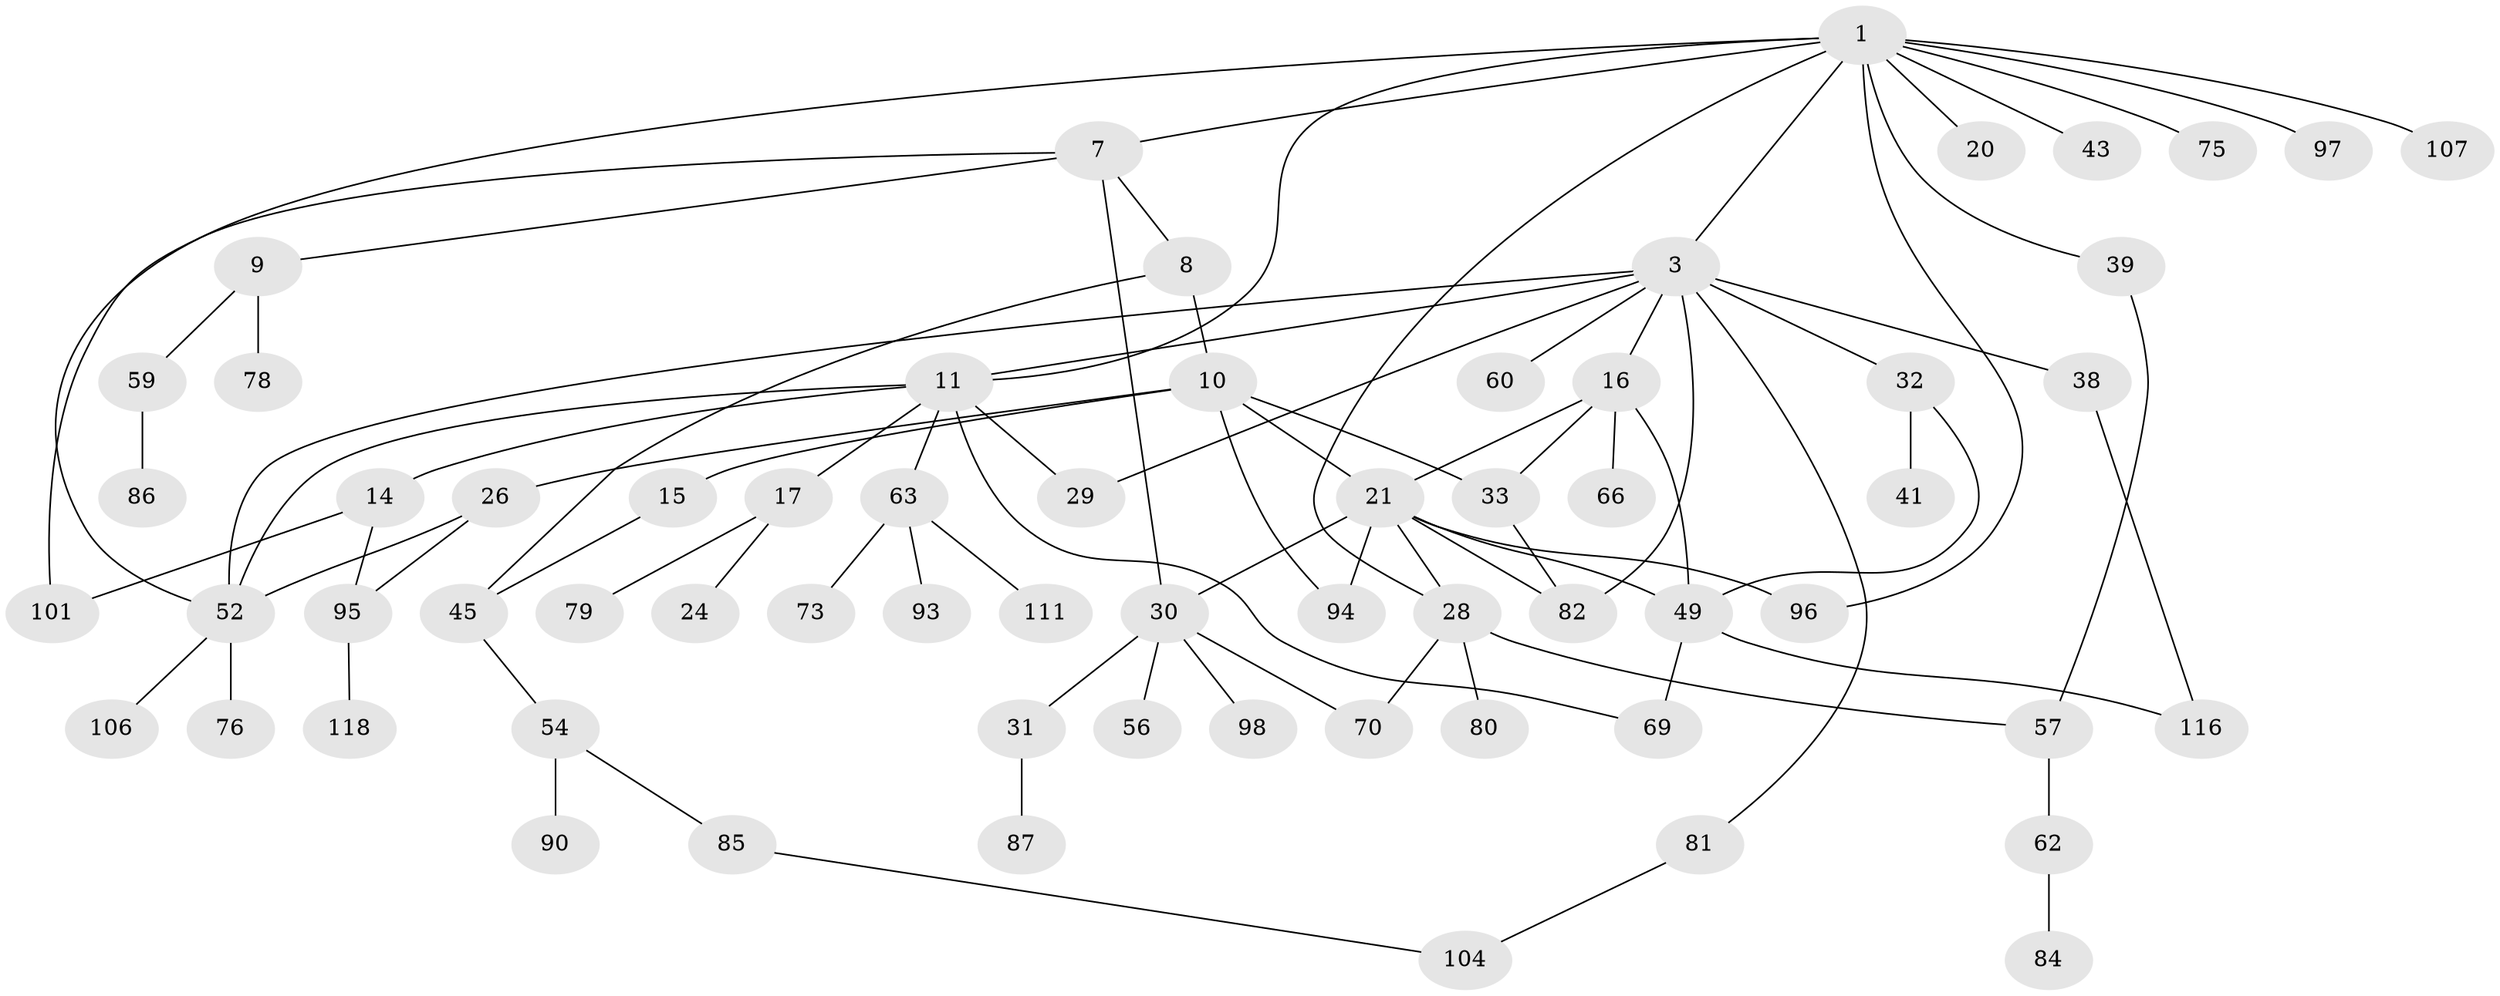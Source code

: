 // original degree distribution, {3: 0.20930232558139536, 7: 0.007751937984496124, 6: 0.015503875968992248, 5: 0.06201550387596899, 4: 0.09302325581395349, 2: 0.2868217054263566, 1: 0.32558139534883723}
// Generated by graph-tools (version 1.1) at 2025/13/03/09/25 04:13:34]
// undirected, 64 vertices, 86 edges
graph export_dot {
graph [start="1"]
  node [color=gray90,style=filled];
  1 [super="+125+2"];
  3 [super="+6+5"];
  7;
  8;
  9 [super="+50"];
  10 [super="+12+25"];
  11 [super="+72+36+13"];
  14 [super="+65"];
  15 [super="+53+42"];
  16 [super="+100+22"];
  17 [super="+18"];
  20;
  21 [super="+74+23+34"];
  24 [super="+44"];
  26 [super="+27"];
  28 [super="+115+47"];
  29;
  30 [super="+71"];
  31;
  32;
  33 [super="+89+129"];
  38;
  39;
  41 [super="+64+99"];
  43;
  45 [super="+117"];
  49 [super="+51+105+68"];
  52 [super="+55"];
  54;
  56;
  57;
  59;
  60;
  62;
  63;
  66;
  69;
  70;
  73;
  75;
  76;
  78 [super="+124+91"];
  79;
  80;
  81;
  82 [super="+112"];
  84;
  85;
  86 [super="+102"];
  87;
  90;
  93;
  94 [super="+120+108"];
  95;
  96;
  97;
  98;
  101;
  104 [super="+110"];
  106;
  107;
  111;
  116 [super="+123"];
  118;
  1 -- 28;
  1 -- 96;
  1 -- 97;
  1 -- 3;
  1 -- 7;
  1 -- 39;
  1 -- 11;
  1 -- 43;
  1 -- 75;
  1 -- 107;
  1 -- 20;
  1 -- 52;
  3 -- 29;
  3 -- 32;
  3 -- 60;
  3 -- 82;
  3 -- 52;
  3 -- 16;
  3 -- 81;
  3 -- 38;
  3 -- 11;
  7 -- 8;
  7 -- 9;
  7 -- 30;
  7 -- 101;
  8 -- 10;
  8 -- 45;
  9 -- 78;
  9 -- 59;
  10 -- 26;
  10 -- 21;
  10 -- 94;
  10 -- 15;
  10 -- 33;
  11 -- 63;
  11 -- 69;
  11 -- 29;
  11 -- 52;
  11 -- 17;
  11 -- 14;
  14 -- 95;
  14 -- 101;
  15 -- 45;
  16 -- 49;
  16 -- 66;
  16 -- 33;
  16 -- 21;
  17 -- 24;
  17 -- 79;
  21 -- 28;
  21 -- 49;
  21 -- 96;
  21 -- 82;
  21 -- 94;
  21 -- 30;
  26 -- 95;
  26 -- 52;
  28 -- 80;
  28 -- 57;
  28 -- 70;
  30 -- 31;
  30 -- 56;
  30 -- 98;
  30 -- 70;
  31 -- 87;
  32 -- 41;
  32 -- 49;
  33 -- 82;
  38 -- 116;
  39 -- 57;
  45 -- 54;
  49 -- 116;
  49 -- 69;
  52 -- 76;
  52 -- 106;
  54 -- 85;
  54 -- 90;
  57 -- 62;
  59 -- 86;
  62 -- 84;
  63 -- 73;
  63 -- 93;
  63 -- 111;
  81 -- 104;
  85 -- 104;
  95 -- 118;
}
